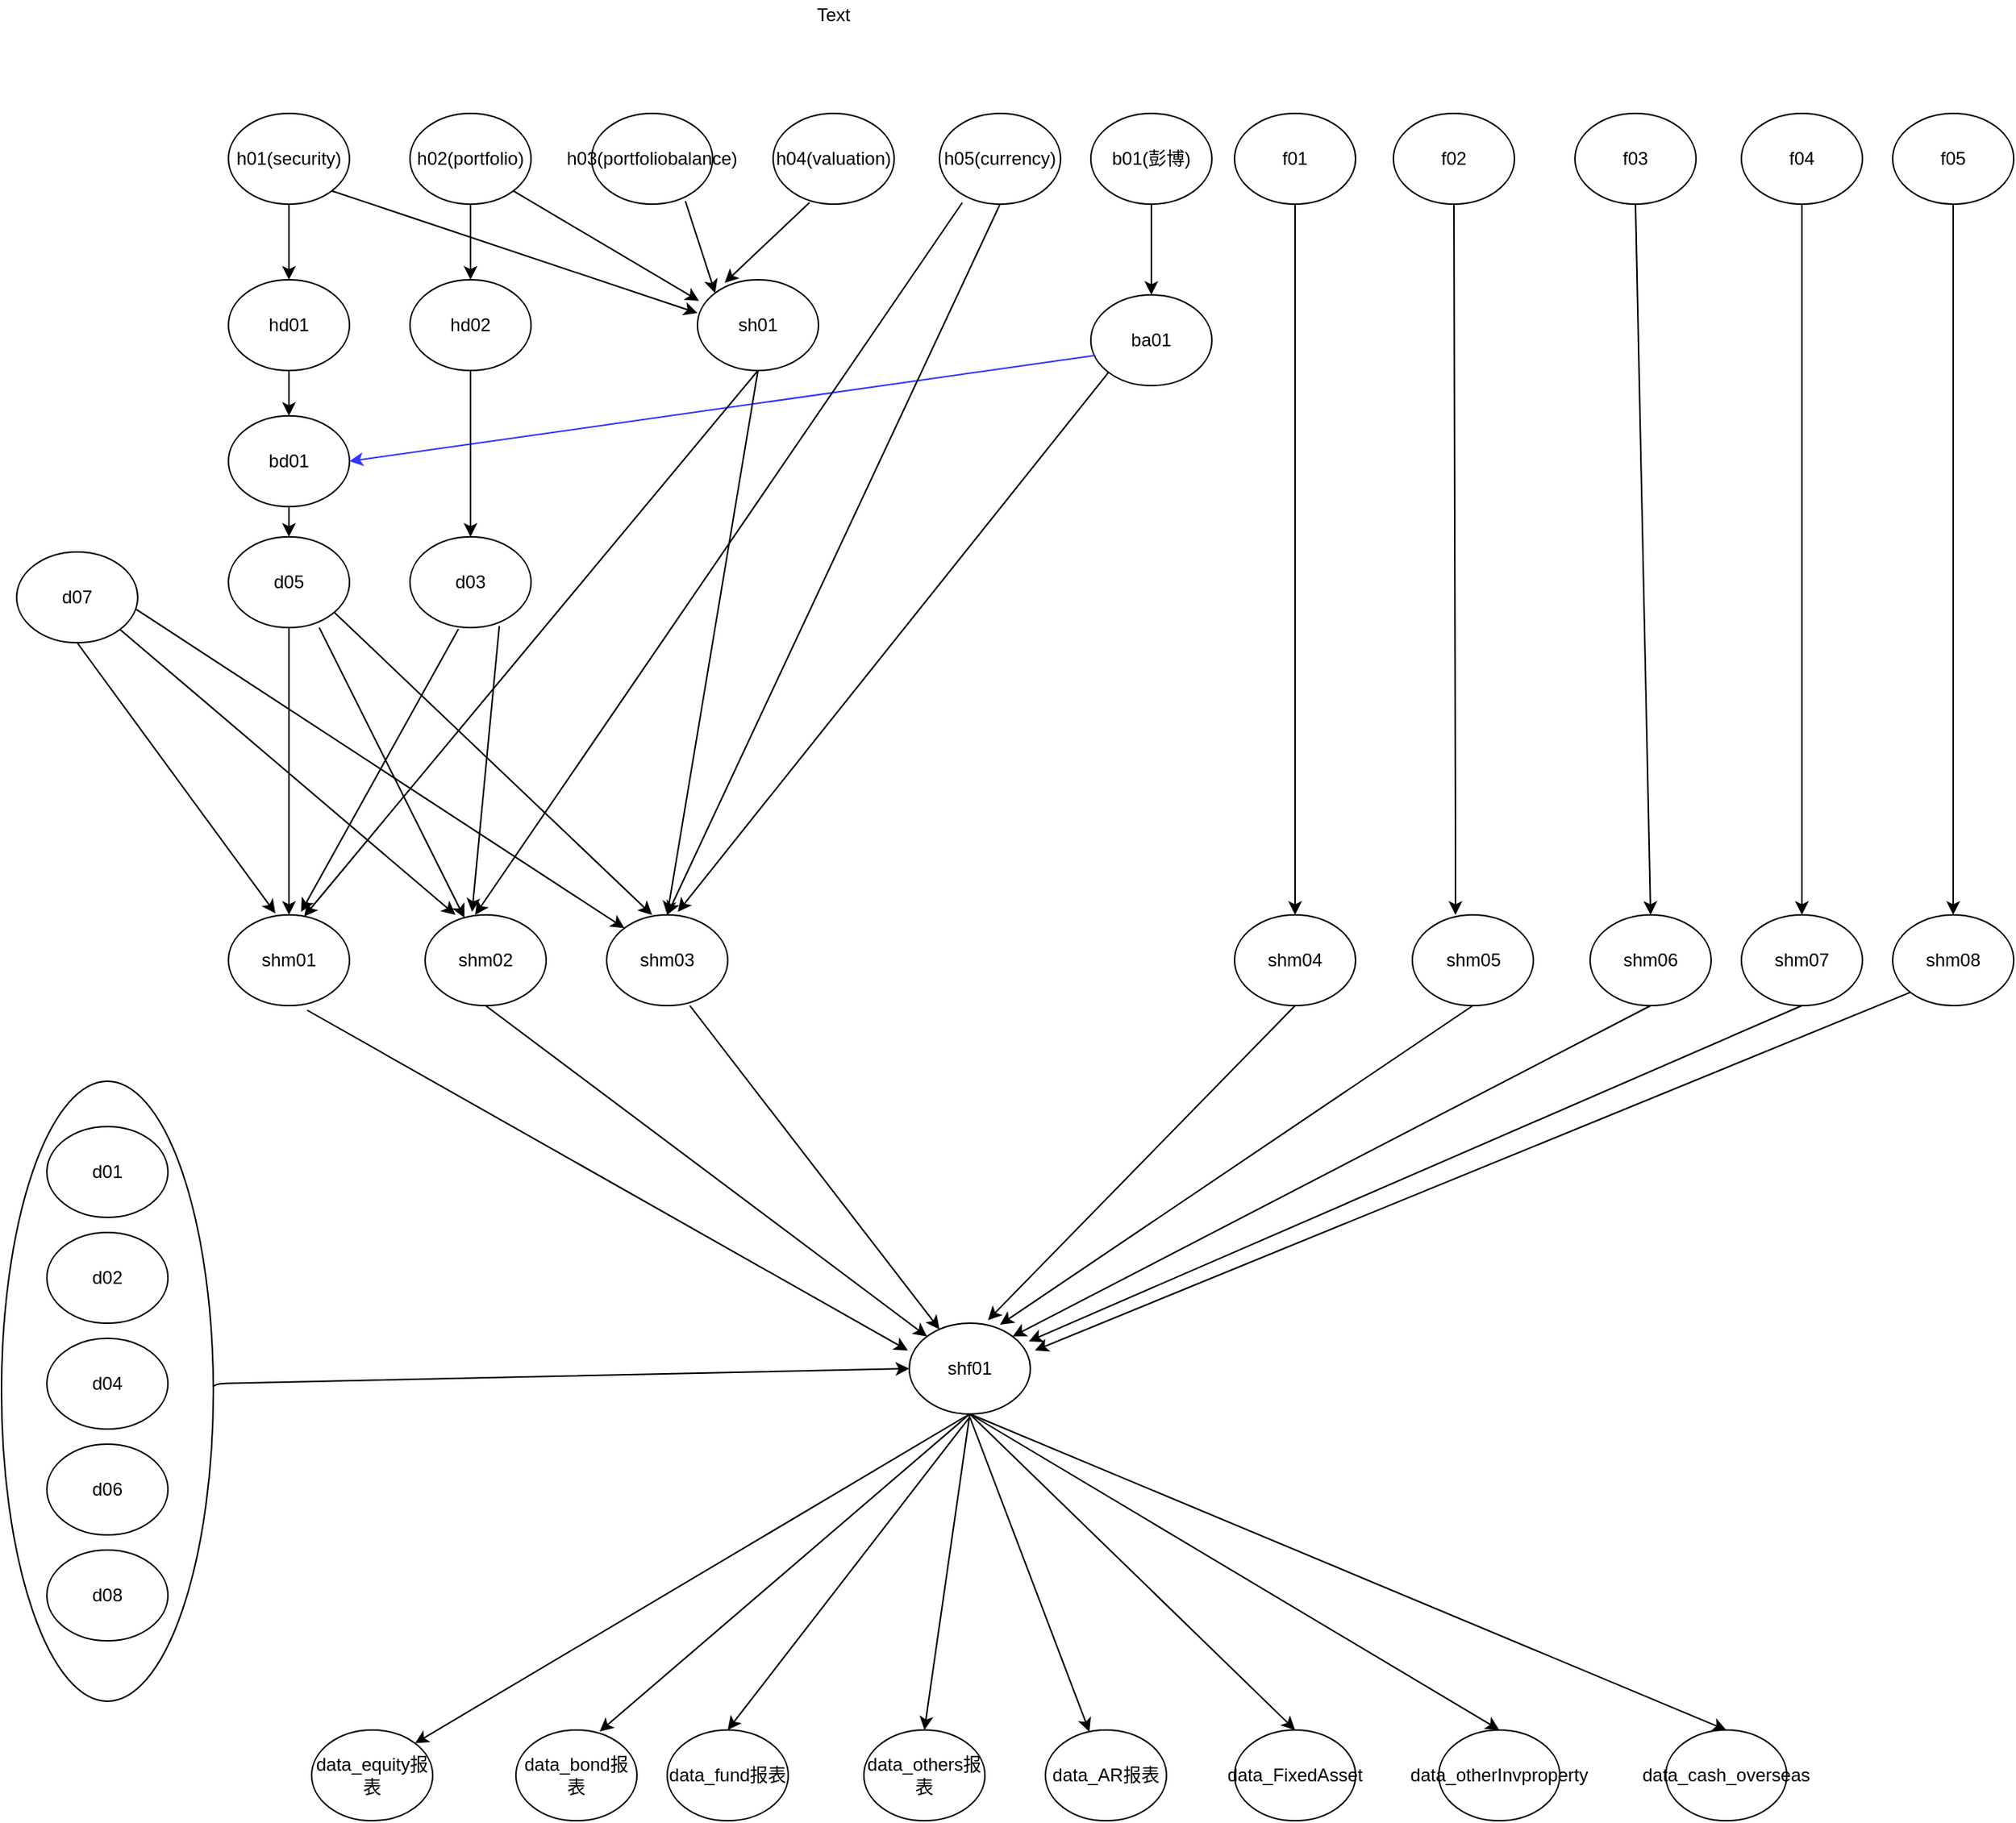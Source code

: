 <mxfile version="10.6.7" type="github"><diagram id="CE-nAmxv7aSpPfwxTt5X" name="Page-1"><mxGraphModel dx="2221" dy="1934" grid="1" gridSize="10" guides="1" tooltips="1" connect="1" arrows="1" fold="1" page="1" pageScale="1" pageWidth="827" pageHeight="1169" math="0" shadow="0"><root><mxCell id="0"/><mxCell id="1" parent="0"/><mxCell id="eKODtF2emk_onOJ8C8fp-1" value="" style="ellipse;whiteSpace=wrap;html=1;" parent="1" vertex="1"><mxGeometry x="-380" y="710" width="140" height="410" as="geometry"/></mxCell><mxCell id="vTBnJOC0n8OZ-84Smmaz-1" value="h04(valuation)" style="ellipse;whiteSpace=wrap;html=1;" parent="1" vertex="1"><mxGeometry x="130" y="70" width="80" height="60" as="geometry"/></mxCell><mxCell id="vTBnJOC0n8OZ-84Smmaz-2" value="h01(security)" style="ellipse;whiteSpace=wrap;html=1;" parent="1" vertex="1"><mxGeometry x="-230" y="70" width="80" height="60" as="geometry"/></mxCell><mxCell id="vTBnJOC0n8OZ-84Smmaz-3" value="h02(portfolio)" style="ellipse;whiteSpace=wrap;html=1;" parent="1" vertex="1"><mxGeometry x="-110" y="70" width="80" height="60" as="geometry"/></mxCell><mxCell id="vTBnJOC0n8OZ-84Smmaz-4" value="h03(portfoliobalance)" style="ellipse;whiteSpace=wrap;html=1;" parent="1" vertex="1"><mxGeometry x="10" y="70" width="80" height="60" as="geometry"/></mxCell><mxCell id="vTBnJOC0n8OZ-84Smmaz-5" value="f04" style="ellipse;whiteSpace=wrap;html=1;" parent="1" vertex="1"><mxGeometry x="770" y="70" width="80" height="60" as="geometry"/></mxCell><mxCell id="vTBnJOC0n8OZ-84Smmaz-6" value="f03" style="ellipse;whiteSpace=wrap;html=1;" parent="1" vertex="1"><mxGeometry x="660" y="70" width="80" height="60" as="geometry"/></mxCell><mxCell id="vTBnJOC0n8OZ-84Smmaz-7" value="f02" style="ellipse;whiteSpace=wrap;html=1;" parent="1" vertex="1"><mxGeometry x="540" y="70" width="80" height="60" as="geometry"/></mxCell><mxCell id="vTBnJOC0n8OZ-84Smmaz-8" value="f01" style="ellipse;whiteSpace=wrap;html=1;" parent="1" vertex="1"><mxGeometry x="435" y="70" width="80" height="60" as="geometry"/></mxCell><mxCell id="vTBnJOC0n8OZ-84Smmaz-9" value="h05(currency)" style="ellipse;whiteSpace=wrap;html=1;" parent="1" vertex="1"><mxGeometry x="240" y="70" width="80" height="60" as="geometry"/></mxCell><mxCell id="--Qk28p9DSzuA7onRjqX-1" value="f05" style="ellipse;whiteSpace=wrap;html=1;" parent="1" vertex="1"><mxGeometry x="870" y="70" width="80" height="60" as="geometry"/></mxCell><mxCell id="--Qk28p9DSzuA7onRjqX-2" value="hd01" style="ellipse;whiteSpace=wrap;html=1;" parent="1" vertex="1"><mxGeometry x="-230" y="180" width="80" height="60" as="geometry"/></mxCell><mxCell id="--Qk28p9DSzuA7onRjqX-3" value="hd02" style="ellipse;whiteSpace=wrap;html=1;" parent="1" vertex="1"><mxGeometry x="-110" y="180" width="80" height="60" as="geometry"/></mxCell><mxCell id="--Qk28p9DSzuA7onRjqX-4" value="b01(彭博)" style="ellipse;whiteSpace=wrap;html=1;" parent="1" vertex="1"><mxGeometry x="340" y="70" width="80" height="60" as="geometry"/></mxCell><mxCell id="--Qk28p9DSzuA7onRjqX-7" value="ba01" style="ellipse;whiteSpace=wrap;html=1;" parent="1" vertex="1"><mxGeometry x="340" y="190" width="80" height="60" as="geometry"/></mxCell><mxCell id="--Qk28p9DSzuA7onRjqX-8" value="shm05" style="ellipse;whiteSpace=wrap;html=1;" parent="1" vertex="1"><mxGeometry x="552.5" y="600" width="80" height="60" as="geometry"/></mxCell><mxCell id="--Qk28p9DSzuA7onRjqX-9" value="shm04" style="ellipse;whiteSpace=wrap;html=1;" parent="1" vertex="1"><mxGeometry x="435" y="600" width="80" height="60" as="geometry"/></mxCell><mxCell id="--Qk28p9DSzuA7onRjqX-10" value="shm03" style="ellipse;whiteSpace=wrap;html=1;" parent="1" vertex="1"><mxGeometry x="20" y="600" width="80" height="60" as="geometry"/></mxCell><mxCell id="--Qk28p9DSzuA7onRjqX-11" value="shm02" style="ellipse;whiteSpace=wrap;html=1;" parent="1" vertex="1"><mxGeometry x="-100" y="600" width="80" height="60" as="geometry"/></mxCell><mxCell id="--Qk28p9DSzuA7onRjqX-12" value="shm01" style="ellipse;whiteSpace=wrap;html=1;" parent="1" vertex="1"><mxGeometry x="-230" y="600" width="80" height="60" as="geometry"/></mxCell><mxCell id="--Qk28p9DSzuA7onRjqX-14" value="shm08" style="ellipse;whiteSpace=wrap;html=1;" parent="1" vertex="1"><mxGeometry x="870" y="600" width="80" height="60" as="geometry"/></mxCell><mxCell id="--Qk28p9DSzuA7onRjqX-15" value="shm07" style="ellipse;whiteSpace=wrap;html=1;" parent="1" vertex="1"><mxGeometry x="770" y="600" width="80" height="60" as="geometry"/></mxCell><mxCell id="--Qk28p9DSzuA7onRjqX-16" value="shm06" style="ellipse;whiteSpace=wrap;html=1;" parent="1" vertex="1"><mxGeometry x="670" y="600" width="80" height="60" as="geometry"/></mxCell><mxCell id="--Qk28p9DSzuA7onRjqX-17" value="shf01" style="ellipse;whiteSpace=wrap;html=1;" parent="1" vertex="1"><mxGeometry x="220" y="870" width="80" height="60" as="geometry"/></mxCell><mxCell id="--Qk28p9DSzuA7onRjqX-19" value="" style="endArrow=classic;html=1;exitX=0.5;exitY=1;exitDx=0;exitDy=0;" parent="1" source="vTBnJOC0n8OZ-84Smmaz-2" target="--Qk28p9DSzuA7onRjqX-2" edge="1"><mxGeometry width="50" height="50" relative="1" as="geometry"><mxPoint x="-230" y="740" as="sourcePoint"/><mxPoint x="-180" y="690" as="targetPoint"/></mxGeometry></mxCell><mxCell id="--Qk28p9DSzuA7onRjqX-20" value="" style="endArrow=classic;html=1;exitX=0.5;exitY=1;exitDx=0;exitDy=0;entryX=0.5;entryY=0;entryDx=0;entryDy=0;" parent="1" source="vTBnJOC0n8OZ-84Smmaz-3" target="--Qk28p9DSzuA7onRjqX-3" edge="1"><mxGeometry width="50" height="50" relative="1" as="geometry"><mxPoint x="-20" y="220" as="sourcePoint"/><mxPoint x="30" y="170" as="targetPoint"/></mxGeometry></mxCell><mxCell id="--Qk28p9DSzuA7onRjqX-27" value="" style="endArrow=classic;html=1;exitX=0.65;exitY=1.05;exitDx=0;exitDy=0;exitPerimeter=0;entryX=-0.012;entryY=0.3;entryDx=0;entryDy=0;entryPerimeter=0;" parent="1" source="--Qk28p9DSzuA7onRjqX-12" target="--Qk28p9DSzuA7onRjqX-17" edge="1"><mxGeometry width="50" height="50" relative="1" as="geometry"><mxPoint x="-230" y="740" as="sourcePoint"/><mxPoint x="-180" y="690" as="targetPoint"/></mxGeometry></mxCell><mxCell id="--Qk28p9DSzuA7onRjqX-28" value="" style="endArrow=classic;html=1;exitX=0.5;exitY=1;exitDx=0;exitDy=0;entryX=0;entryY=0;entryDx=0;entryDy=0;" parent="1" source="--Qk28p9DSzuA7onRjqX-11" target="--Qk28p9DSzuA7onRjqX-17" edge="1"><mxGeometry width="50" height="50" relative="1" as="geometry"><mxPoint x="-230" y="740" as="sourcePoint"/><mxPoint x="-180" y="690" as="targetPoint"/></mxGeometry></mxCell><mxCell id="--Qk28p9DSzuA7onRjqX-29" value="" style="endArrow=classic;html=1;" parent="1" target="--Qk28p9DSzuA7onRjqX-17" edge="1"><mxGeometry width="50" height="50" relative="1" as="geometry"><mxPoint x="75" y="660" as="sourcePoint"/><mxPoint x="-180" y="690" as="targetPoint"/></mxGeometry></mxCell><mxCell id="--Qk28p9DSzuA7onRjqX-34" value="d07" style="ellipse;whiteSpace=wrap;html=1;" parent="1" vertex="1"><mxGeometry x="-370" y="360" width="80" height="60" as="geometry"/></mxCell><mxCell id="--Qk28p9DSzuA7onRjqX-6" value="sh01" style="ellipse;whiteSpace=wrap;html=1;" parent="1" vertex="1"><mxGeometry x="80" y="180" width="80" height="60" as="geometry"/></mxCell><mxCell id="--Qk28p9DSzuA7onRjqX-5" value="bd01" style="ellipse;whiteSpace=wrap;html=1;" parent="1" vertex="1"><mxGeometry x="-230" y="270" width="80" height="60" as="geometry"/></mxCell><mxCell id="--Qk28p9DSzuA7onRjqX-55" value="d05" style="ellipse;whiteSpace=wrap;html=1;" parent="1" vertex="1"><mxGeometry x="-230" y="350" width="80" height="60" as="geometry"/></mxCell><mxCell id="--Qk28p9DSzuA7onRjqX-56" value="" style="endArrow=classic;html=1;exitX=0.5;exitY=1;exitDx=0;exitDy=0;" parent="1" source="--Qk28p9DSzuA7onRjqX-5" target="--Qk28p9DSzuA7onRjqX-55" edge="1"><mxGeometry width="50" height="50" relative="1" as="geometry"><mxPoint x="-340" y="740" as="sourcePoint"/><mxPoint x="-290" y="690" as="targetPoint"/></mxGeometry></mxCell><mxCell id="--Qk28p9DSzuA7onRjqX-57" value="d03" style="ellipse;whiteSpace=wrap;html=1;" parent="1" vertex="1"><mxGeometry x="-110" y="350" width="80" height="60" as="geometry"/></mxCell><mxCell id="--Qk28p9DSzuA7onRjqX-104" value="" style="endArrow=classic;html=1;exitX=0.5;exitY=1;exitDx=0;exitDy=0;entryX=0.388;entryY=-0.017;entryDx=0;entryDy=0;entryPerimeter=0;" parent="1" source="--Qk28p9DSzuA7onRjqX-34" target="--Qk28p9DSzuA7onRjqX-12" edge="1"><mxGeometry width="50" height="50" relative="1" as="geometry"><mxPoint x="-370" y="540" as="sourcePoint"/><mxPoint x="-200" y="590" as="targetPoint"/></mxGeometry></mxCell><mxCell id="--Qk28p9DSzuA7onRjqX-105" value="" style="endArrow=classic;html=1;exitX=1;exitY=1;exitDx=0;exitDy=0;entryX=0.25;entryY=0;entryDx=0;entryDy=0;entryPerimeter=0;" parent="1" source="--Qk28p9DSzuA7onRjqX-34" target="--Qk28p9DSzuA7onRjqX-11" edge="1"><mxGeometry width="50" height="50" relative="1" as="geometry"><mxPoint x="-240" y="490" as="sourcePoint"/><mxPoint x="-320" y="950" as="targetPoint"/></mxGeometry></mxCell><mxCell id="--Qk28p9DSzuA7onRjqX-106" value="" style="endArrow=classic;html=1;exitX=0.988;exitY=0.633;exitDx=0;exitDy=0;exitPerimeter=0;entryX=0;entryY=0;entryDx=0;entryDy=0;" parent="1" source="--Qk28p9DSzuA7onRjqX-34" target="--Qk28p9DSzuA7onRjqX-10" edge="1"><mxGeometry width="50" height="50" relative="1" as="geometry"><mxPoint x="-130" y="470" as="sourcePoint"/><mxPoint x="-320" y="950" as="targetPoint"/></mxGeometry></mxCell><mxCell id="--Qk28p9DSzuA7onRjqX-110" value="" style="endArrow=classic;html=1;exitX=0.5;exitY=1;exitDx=0;exitDy=0;entryX=0.5;entryY=0;entryDx=0;entryDy=0;" parent="1" source="--Qk28p9DSzuA7onRjqX-55" target="--Qk28p9DSzuA7onRjqX-12" edge="1"><mxGeometry width="50" height="50" relative="1" as="geometry"><mxPoint x="-230" y="550" as="sourcePoint"/><mxPoint x="-320" y="950" as="targetPoint"/></mxGeometry></mxCell><mxCell id="--Qk28p9DSzuA7onRjqX-111" value="" style="endArrow=classic;html=1;" parent="1" target="--Qk28p9DSzuA7onRjqX-11" edge="1"><mxGeometry width="50" height="50" relative="1" as="geometry"><mxPoint x="-170" y="410" as="sourcePoint"/><mxPoint x="-320" y="950" as="targetPoint"/></mxGeometry></mxCell><mxCell id="--Qk28p9DSzuA7onRjqX-112" value="" style="endArrow=classic;html=1;entryX=0.375;entryY=0;entryDx=0;entryDy=0;entryPerimeter=0;exitX=0.875;exitY=0.833;exitDx=0;exitDy=0;exitPerimeter=0;" parent="1" source="--Qk28p9DSzuA7onRjqX-55" target="--Qk28p9DSzuA7onRjqX-10" edge="1"><mxGeometry width="50" height="50" relative="1" as="geometry"><mxPoint x="-150" y="390" as="sourcePoint"/><mxPoint x="-320" y="950" as="targetPoint"/></mxGeometry></mxCell><mxCell id="--Qk28p9DSzuA7onRjqX-113" value="" style="endArrow=classic;html=1;exitX=0.4;exitY=1.017;exitDx=0;exitDy=0;exitPerimeter=0;entryX=0.6;entryY=-0.033;entryDx=0;entryDy=0;entryPerimeter=0;" parent="1" source="--Qk28p9DSzuA7onRjqX-57" target="--Qk28p9DSzuA7onRjqX-12" edge="1"><mxGeometry width="50" height="50" relative="1" as="geometry"><mxPoint x="-370" y="1000" as="sourcePoint"/><mxPoint x="-320" y="950" as="targetPoint"/></mxGeometry></mxCell><mxCell id="--Qk28p9DSzuA7onRjqX-116" value="" style="endArrow=classic;html=1;exitX=0.738;exitY=0.983;exitDx=0;exitDy=0;exitPerimeter=0;entryX=0.388;entryY=-0.033;entryDx=0;entryDy=0;entryPerimeter=0;" parent="1" source="--Qk28p9DSzuA7onRjqX-57" target="--Qk28p9DSzuA7onRjqX-11" edge="1"><mxGeometry width="50" height="50" relative="1" as="geometry"><mxPoint x="-370" y="1000" as="sourcePoint"/><mxPoint x="-320" y="950" as="targetPoint"/></mxGeometry></mxCell><mxCell id="--Qk28p9DSzuA7onRjqX-121" value="" style="endArrow=classic;html=1;exitX=0.038;exitY=0.667;exitDx=0;exitDy=0;exitPerimeter=0;entryX=1;entryY=0.5;entryDx=0;entryDy=0;strokeColor=#3333FF;" parent="1" source="--Qk28p9DSzuA7onRjqX-7" target="--Qk28p9DSzuA7onRjqX-5" edge="1"><mxGeometry width="50" height="50" relative="1" as="geometry"><mxPoint x="-20" y="440" as="sourcePoint"/><mxPoint x="-130" y="480" as="targetPoint"/><Array as="points"/></mxGeometry></mxCell><mxCell id="--Qk28p9DSzuA7onRjqX-126" value="d01" style="ellipse;whiteSpace=wrap;html=1;" parent="1" vertex="1"><mxGeometry x="-350" y="740" width="80" height="60" as="geometry"/></mxCell><mxCell id="--Qk28p9DSzuA7onRjqX-130" value="d04" style="ellipse;whiteSpace=wrap;html=1;" parent="1" vertex="1"><mxGeometry x="-350" y="880" width="80" height="60" as="geometry"/></mxCell><mxCell id="--Qk28p9DSzuA7onRjqX-131" value="d02" style="ellipse;whiteSpace=wrap;html=1;" parent="1" vertex="1"><mxGeometry x="-350" y="810" width="80" height="60" as="geometry"/></mxCell><mxCell id="--Qk28p9DSzuA7onRjqX-133" value="d06" style="ellipse;whiteSpace=wrap;html=1;" parent="1" vertex="1"><mxGeometry x="-350" y="950" width="80" height="60" as="geometry"/></mxCell><mxCell id="--Qk28p9DSzuA7onRjqX-134" value="d08" style="ellipse;whiteSpace=wrap;html=1;" parent="1" vertex="1"><mxGeometry x="-350" y="1020" width="80" height="60" as="geometry"/></mxCell><mxCell id="--Qk28p9DSzuA7onRjqX-141" value="data_equity报表" style="ellipse;whiteSpace=wrap;html=1;" parent="1" vertex="1"><mxGeometry x="-175" y="1139" width="80" height="60" as="geometry"/></mxCell><mxCell id="--Qk28p9DSzuA7onRjqX-142" value="data_bond报表" style="ellipse;whiteSpace=wrap;html=1;" parent="1" vertex="1"><mxGeometry x="-40" y="1139" width="80" height="60" as="geometry"/></mxCell><mxCell id="--Qk28p9DSzuA7onRjqX-143" value="data_fund报表" style="ellipse;whiteSpace=wrap;html=1;" parent="1" vertex="1"><mxGeometry x="60" y="1139" width="80" height="60" as="geometry"/></mxCell><mxCell id="--Qk28p9DSzuA7onRjqX-144" value="data_others报表" style="ellipse;whiteSpace=wrap;html=1;" parent="1" vertex="1"><mxGeometry x="190" y="1139" width="80" height="60" as="geometry"/></mxCell><mxCell id="--Qk28p9DSzuA7onRjqX-145" value="data_AR报表" style="ellipse;whiteSpace=wrap;html=1;" parent="1" vertex="1"><mxGeometry x="310" y="1139" width="80" height="60" as="geometry"/></mxCell><mxCell id="--Qk28p9DSzuA7onRjqX-146" value="data_FixedAsset" style="ellipse;whiteSpace=wrap;html=1;" parent="1" vertex="1"><mxGeometry x="435" y="1139" width="80" height="60" as="geometry"/></mxCell><mxCell id="--Qk28p9DSzuA7onRjqX-147" value="data_otherInvproperty" style="ellipse;whiteSpace=wrap;html=1;" parent="1" vertex="1"><mxGeometry x="570" y="1139" width="80" height="60" as="geometry"/></mxCell><mxCell id="--Qk28p9DSzuA7onRjqX-148" value="data_cash_overseas" style="ellipse;whiteSpace=wrap;html=1;" parent="1" vertex="1"><mxGeometry x="720" y="1139" width="80" height="60" as="geometry"/></mxCell><mxCell id="--Qk28p9DSzuA7onRjqX-149" value="" style="endArrow=classic;html=1;strokeColor=#000000;entryX=1;entryY=0;entryDx=0;entryDy=0;" parent="1" target="--Qk28p9DSzuA7onRjqX-141" edge="1"><mxGeometry width="50" height="50" relative="1" as="geometry"><mxPoint x="260" y="930" as="sourcePoint"/><mxPoint x="-320" y="1220" as="targetPoint"/></mxGeometry></mxCell><mxCell id="--Qk28p9DSzuA7onRjqX-151" value="" style="endArrow=classic;html=1;strokeColor=#000000;exitX=0.5;exitY=1;exitDx=0;exitDy=0;entryX=0.692;entryY=0.017;entryDx=0;entryDy=0;entryPerimeter=0;" parent="1" source="--Qk28p9DSzuA7onRjqX-17" target="--Qk28p9DSzuA7onRjqX-142" edge="1"><mxGeometry width="50" height="50" relative="1" as="geometry"><mxPoint x="-370" y="1270" as="sourcePoint"/><mxPoint x="-320" y="1220" as="targetPoint"/></mxGeometry></mxCell><mxCell id="--Qk28p9DSzuA7onRjqX-152" value="" style="endArrow=classic;html=1;strokeColor=#000000;entryX=0.5;entryY=0;entryDx=0;entryDy=0;" parent="1" target="--Qk28p9DSzuA7onRjqX-143" edge="1"><mxGeometry width="50" height="50" relative="1" as="geometry"><mxPoint x="260" y="932" as="sourcePoint"/><mxPoint x="-320" y="1220" as="targetPoint"/></mxGeometry></mxCell><mxCell id="--Qk28p9DSzuA7onRjqX-153" value="" style="endArrow=classic;html=1;strokeColor=#000000;exitX=0.5;exitY=1;exitDx=0;exitDy=0;entryX=0.5;entryY=0;entryDx=0;entryDy=0;" parent="1" source="--Qk28p9DSzuA7onRjqX-17" target="--Qk28p9DSzuA7onRjqX-144" edge="1"><mxGeometry width="50" height="50" relative="1" as="geometry"><mxPoint x="-370" y="1270" as="sourcePoint"/><mxPoint x="-320" y="1220" as="targetPoint"/></mxGeometry></mxCell><mxCell id="--Qk28p9DSzuA7onRjqX-154" value="" style="endArrow=classic;html=1;strokeColor=#000000;" parent="1" target="--Qk28p9DSzuA7onRjqX-145" edge="1"><mxGeometry width="50" height="50" relative="1" as="geometry"><mxPoint x="260" y="932" as="sourcePoint"/><mxPoint x="-320" y="1220" as="targetPoint"/></mxGeometry></mxCell><mxCell id="--Qk28p9DSzuA7onRjqX-155" value="" style="endArrow=classic;html=1;strokeColor=#000000;exitX=0.5;exitY=1;exitDx=0;exitDy=0;entryX=0.5;entryY=0;entryDx=0;entryDy=0;" parent="1" source="--Qk28p9DSzuA7onRjqX-17" target="--Qk28p9DSzuA7onRjqX-146" edge="1"><mxGeometry width="50" height="50" relative="1" as="geometry"><mxPoint x="-370" y="1270" as="sourcePoint"/><mxPoint x="-320" y="1220" as="targetPoint"/></mxGeometry></mxCell><mxCell id="--Qk28p9DSzuA7onRjqX-156" value="" style="endArrow=classic;html=1;strokeColor=#000000;entryX=0.5;entryY=0;entryDx=0;entryDy=0;" parent="1" target="--Qk28p9DSzuA7onRjqX-147" edge="1"><mxGeometry width="50" height="50" relative="1" as="geometry"><mxPoint x="260" y="930" as="sourcePoint"/><mxPoint x="-320" y="1220" as="targetPoint"/></mxGeometry></mxCell><mxCell id="--Qk28p9DSzuA7onRjqX-157" value="" style="endArrow=classic;html=1;strokeColor=#000000;entryX=0.5;entryY=0;entryDx=0;entryDy=0;" parent="1" target="--Qk28p9DSzuA7onRjqX-148" edge="1"><mxGeometry width="50" height="50" relative="1" as="geometry"><mxPoint x="260" y="930" as="sourcePoint"/><mxPoint x="-320" y="1220" as="targetPoint"/></mxGeometry></mxCell><mxCell id="eKODtF2emk_onOJ8C8fp-2" value="" style="endArrow=classic;html=1;exitX=0.5;exitY=1;exitDx=0;exitDy=0;entryX=0.5;entryY=0;entryDx=0;entryDy=0;" parent="1" source="--Qk28p9DSzuA7onRjqX-3" target="--Qk28p9DSzuA7onRjqX-57" edge="1"><mxGeometry width="50" height="50" relative="1" as="geometry"><mxPoint x="-110" y="840" as="sourcePoint"/><mxPoint x="-150" y="920" as="targetPoint"/></mxGeometry></mxCell><mxCell id="eKODtF2emk_onOJ8C8fp-3" value="" style="endArrow=classic;html=1;exitX=0.5;exitY=1;exitDx=0;exitDy=0;" parent="1" source="--Qk28p9DSzuA7onRjqX-2" edge="1"><mxGeometry width="50" height="50" relative="1" as="geometry"><mxPoint x="-490" y="880" as="sourcePoint"/><mxPoint x="-190" y="270" as="targetPoint"/></mxGeometry></mxCell><mxCell id="eKODtF2emk_onOJ8C8fp-4" value="" style="endArrow=classic;html=1;exitX=0.5;exitY=1;exitDx=0;exitDy=0;entryX=0.5;entryY=0;entryDx=0;entryDy=0;" parent="1" source="--Qk28p9DSzuA7onRjqX-4" target="--Qk28p9DSzuA7onRjqX-7" edge="1"><mxGeometry width="50" height="50" relative="1" as="geometry"><mxPoint x="330" y="240" as="sourcePoint"/><mxPoint x="390" y="440" as="targetPoint"/></mxGeometry></mxCell><mxCell id="eKODtF2emk_onOJ8C8fp-5" value="" style="endArrow=classic;html=1;exitX=1;exitY=1;exitDx=0;exitDy=0;entryX=0;entryY=0.367;entryDx=0;entryDy=0;entryPerimeter=0;" parent="1" source="vTBnJOC0n8OZ-84Smmaz-2" target="--Qk28p9DSzuA7onRjqX-6" edge="1"><mxGeometry width="50" height="50" relative="1" as="geometry"><mxPoint x="150" y="350" as="sourcePoint"/><mxPoint x="200" y="300" as="targetPoint"/></mxGeometry></mxCell><mxCell id="eKODtF2emk_onOJ8C8fp-6" value="" style="endArrow=classic;html=1;exitX=1;exitY=1;exitDx=0;exitDy=0;entryX=0.013;entryY=0.233;entryDx=0;entryDy=0;entryPerimeter=0;" parent="1" source="vTBnJOC0n8OZ-84Smmaz-3" target="--Qk28p9DSzuA7onRjqX-6" edge="1"><mxGeometry width="50" height="50" relative="1" as="geometry"><mxPoint x="80" y="190" as="sourcePoint"/><mxPoint x="130" y="140" as="targetPoint"/></mxGeometry></mxCell><mxCell id="eKODtF2emk_onOJ8C8fp-7" value="" style="endArrow=classic;html=1;exitX=0.775;exitY=0.967;exitDx=0;exitDy=0;exitPerimeter=0;entryX=0;entryY=0;entryDx=0;entryDy=0;" parent="1" source="vTBnJOC0n8OZ-84Smmaz-4" target="--Qk28p9DSzuA7onRjqX-6" edge="1"><mxGeometry width="50" height="50" relative="1" as="geometry"><mxPoint x="200" y="210" as="sourcePoint"/><mxPoint x="250" y="160" as="targetPoint"/></mxGeometry></mxCell><mxCell id="eKODtF2emk_onOJ8C8fp-8" value="" style="endArrow=classic;html=1;exitX=0.3;exitY=0.983;exitDx=0;exitDy=0;exitPerimeter=0;entryX=0.225;entryY=0.033;entryDx=0;entryDy=0;entryPerimeter=0;" parent="1" source="vTBnJOC0n8OZ-84Smmaz-1" target="--Qk28p9DSzuA7onRjqX-6" edge="1"><mxGeometry width="50" height="50" relative="1" as="geometry"><mxPoint x="120" y="220" as="sourcePoint"/><mxPoint x="170" y="170" as="targetPoint"/></mxGeometry></mxCell><mxCell id="eKODtF2emk_onOJ8C8fp-9" value="" style="endArrow=classic;html=1;exitX=0.5;exitY=1;exitDx=0;exitDy=0;entryX=0.625;entryY=0.017;entryDx=0;entryDy=0;entryPerimeter=0;" parent="1" source="--Qk28p9DSzuA7onRjqX-6" target="--Qk28p9DSzuA7onRjqX-12" edge="1"><mxGeometry width="50" height="50" relative="1" as="geometry"><mxPoint y="470" as="sourcePoint"/><mxPoint x="50" y="420" as="targetPoint"/></mxGeometry></mxCell><mxCell id="eKODtF2emk_onOJ8C8fp-10" value="" style="endArrow=classic;html=1;entryX=0.5;entryY=0;entryDx=0;entryDy=0;" parent="1" target="--Qk28p9DSzuA7onRjqX-10" edge="1"><mxGeometry width="50" height="50" relative="1" as="geometry"><mxPoint x="120" y="240" as="sourcePoint"/><mxPoint x="50" y="600" as="targetPoint"/></mxGeometry></mxCell><mxCell id="eKODtF2emk_onOJ8C8fp-11" value="" style="endArrow=classic;html=1;exitX=0;exitY=1;exitDx=0;exitDy=0;entryX=0.588;entryY=-0.033;entryDx=0;entryDy=0;entryPerimeter=0;" parent="1" source="--Qk28p9DSzuA7onRjqX-7" target="--Qk28p9DSzuA7onRjqX-10" edge="1"><mxGeometry width="50" height="50" relative="1" as="geometry"><mxPoint x="210" y="500" as="sourcePoint"/><mxPoint x="260" y="450" as="targetPoint"/></mxGeometry></mxCell><mxCell id="eKODtF2emk_onOJ8C8fp-12" value="" style="endArrow=classic;html=1;exitX=0.5;exitY=1;exitDx=0;exitDy=0;entryX=0.5;entryY=0;entryDx=0;entryDy=0;" parent="1" source="vTBnJOC0n8OZ-84Smmaz-9" target="--Qk28p9DSzuA7onRjqX-10" edge="1"><mxGeometry width="50" height="50" relative="1" as="geometry"><mxPoint x="160" y="410" as="sourcePoint"/><mxPoint x="210" y="360" as="targetPoint"/></mxGeometry></mxCell><mxCell id="eKODtF2emk_onOJ8C8fp-14" value="" style="endArrow=classic;html=1;exitX=0.188;exitY=0.983;exitDx=0;exitDy=0;exitPerimeter=0;entryX=0.413;entryY=0;entryDx=0;entryDy=0;entryPerimeter=0;" parent="1" source="vTBnJOC0n8OZ-84Smmaz-9" target="--Qk28p9DSzuA7onRjqX-11" edge="1"><mxGeometry width="50" height="50" relative="1" as="geometry"><mxPoint x="20" y="530" as="sourcePoint"/><mxPoint x="70" y="480" as="targetPoint"/></mxGeometry></mxCell><mxCell id="eKODtF2emk_onOJ8C8fp-15" value="" style="endArrow=classic;html=1;exitX=0.5;exitY=1;exitDx=0;exitDy=0;entryX=0.65;entryY=-0.033;entryDx=0;entryDy=0;entryPerimeter=0;" parent="1" source="--Qk28p9DSzuA7onRjqX-9" target="--Qk28p9DSzuA7onRjqX-17" edge="1"><mxGeometry width="50" height="50" relative="1" as="geometry"><mxPoint x="300" y="770" as="sourcePoint"/><mxPoint x="350" y="720" as="targetPoint"/></mxGeometry></mxCell><mxCell id="eKODtF2emk_onOJ8C8fp-16" value="" style="endArrow=classic;html=1;exitX=0.5;exitY=1;exitDx=0;exitDy=0;" parent="1" source="--Qk28p9DSzuA7onRjqX-8" edge="1"><mxGeometry width="50" height="50" relative="1" as="geometry"><mxPoint x="460" y="890" as="sourcePoint"/><mxPoint x="280" y="871" as="targetPoint"/></mxGeometry></mxCell><mxCell id="eKODtF2emk_onOJ8C8fp-17" value="" style="endArrow=classic;html=1;exitX=0.5;exitY=1;exitDx=0;exitDy=0;entryX=1;entryY=0;entryDx=0;entryDy=0;" parent="1" source="--Qk28p9DSzuA7onRjqX-16" target="--Qk28p9DSzuA7onRjqX-17" edge="1"><mxGeometry width="50" height="50" relative="1" as="geometry"><mxPoint x="560" y="830" as="sourcePoint"/><mxPoint x="610" y="780" as="targetPoint"/></mxGeometry></mxCell><mxCell id="eKODtF2emk_onOJ8C8fp-18" value="" style="endArrow=classic;html=1;exitX=0.5;exitY=1;exitDx=0;exitDy=0;entryX=0.988;entryY=0.2;entryDx=0;entryDy=0;entryPerimeter=0;" parent="1" source="--Qk28p9DSzuA7onRjqX-15" target="--Qk28p9DSzuA7onRjqX-17" edge="1"><mxGeometry width="50" height="50" relative="1" as="geometry"><mxPoint x="-380" y="1270" as="sourcePoint"/><mxPoint x="-330" y="1220" as="targetPoint"/></mxGeometry></mxCell><mxCell id="eKODtF2emk_onOJ8C8fp-19" value="" style="endArrow=classic;html=1;exitX=0;exitY=1;exitDx=0;exitDy=0;entryX=1.038;entryY=0.3;entryDx=0;entryDy=0;entryPerimeter=0;" parent="1" source="--Qk28p9DSzuA7onRjqX-14" target="--Qk28p9DSzuA7onRjqX-17" edge="1"><mxGeometry width="50" height="50" relative="1" as="geometry"><mxPoint x="600" y="950" as="sourcePoint"/><mxPoint x="650" y="900" as="targetPoint"/></mxGeometry></mxCell><mxCell id="eKODtF2emk_onOJ8C8fp-20" value="" style="endArrow=classic;html=1;exitX=1;exitY=0.5;exitDx=0;exitDy=0;entryX=0;entryY=0.5;entryDx=0;entryDy=0;" parent="1" source="eKODtF2emk_onOJ8C8fp-1" target="--Qk28p9DSzuA7onRjqX-17" edge="1"><mxGeometry width="50" height="50" relative="1" as="geometry"><mxPoint x="-380" y="1270" as="sourcePoint"/><mxPoint x="-330" y="1220" as="targetPoint"/><Array as="points"><mxPoint x="-240" y="910"/></Array></mxGeometry></mxCell><mxCell id="eKODtF2emk_onOJ8C8fp-21" value="" style="endArrow=classic;html=1;exitX=0.5;exitY=1;exitDx=0;exitDy=0;entryX=0.5;entryY=0;entryDx=0;entryDy=0;" parent="1" source="vTBnJOC0n8OZ-84Smmaz-8" target="--Qk28p9DSzuA7onRjqX-9" edge="1"><mxGeometry width="50" height="50" relative="1" as="geometry"><mxPoint x="600" y="320" as="sourcePoint"/><mxPoint x="650" y="270" as="targetPoint"/></mxGeometry></mxCell><mxCell id="eKODtF2emk_onOJ8C8fp-22" value="" style="endArrow=classic;html=1;exitX=0.5;exitY=1;exitDx=0;exitDy=0;" parent="1" source="vTBnJOC0n8OZ-84Smmaz-7" edge="1"><mxGeometry width="50" height="50" relative="1" as="geometry"><mxPoint x="580" y="140" as="sourcePoint"/><mxPoint x="581" y="600" as="targetPoint"/><Array as="points"><mxPoint x="581" y="540"/></Array></mxGeometry></mxCell><mxCell id="eKODtF2emk_onOJ8C8fp-23" value="" style="endArrow=classic;html=1;exitX=0.5;exitY=1;exitDx=0;exitDy=0;entryX=0.5;entryY=0;entryDx=0;entryDy=0;" parent="1" source="vTBnJOC0n8OZ-84Smmaz-6" target="--Qk28p9DSzuA7onRjqX-16" edge="1"><mxGeometry width="50" height="50" relative="1" as="geometry"><mxPoint x="630" y="390" as="sourcePoint"/><mxPoint x="680" y="340" as="targetPoint"/></mxGeometry></mxCell><mxCell id="eKODtF2emk_onOJ8C8fp-24" value="" style="endArrow=classic;html=1;exitX=0.5;exitY=1;exitDx=0;exitDy=0;entryX=0.5;entryY=0;entryDx=0;entryDy=0;" parent="1" source="vTBnJOC0n8OZ-84Smmaz-5" target="--Qk28p9DSzuA7onRjqX-15" edge="1"><mxGeometry width="50" height="50" relative="1" as="geometry"><mxPoint x="880" y="480" as="sourcePoint"/><mxPoint x="930" y="430" as="targetPoint"/></mxGeometry></mxCell><mxCell id="eKODtF2emk_onOJ8C8fp-25" value="" style="endArrow=classic;html=1;exitX=0.5;exitY=1;exitDx=0;exitDy=0;entryX=0.5;entryY=0;entryDx=0;entryDy=0;" parent="1" source="--Qk28p9DSzuA7onRjqX-1" target="--Qk28p9DSzuA7onRjqX-14" edge="1"><mxGeometry width="50" height="50" relative="1" as="geometry"><mxPoint x="940" y="520" as="sourcePoint"/><mxPoint x="990" y="470" as="targetPoint"/></mxGeometry></mxCell><mxCell id="mvQz6KWfq3U7wQZ9EvRp-1" value="Text" style="text;html=1;resizable=0;points=[];autosize=1;align=left;verticalAlign=top;spacingTop=-4;" parent="1" vertex="1"><mxGeometry x="157" y="-5" width="40" height="20" as="geometry"/></mxCell></root></mxGraphModel></diagram></mxfile>